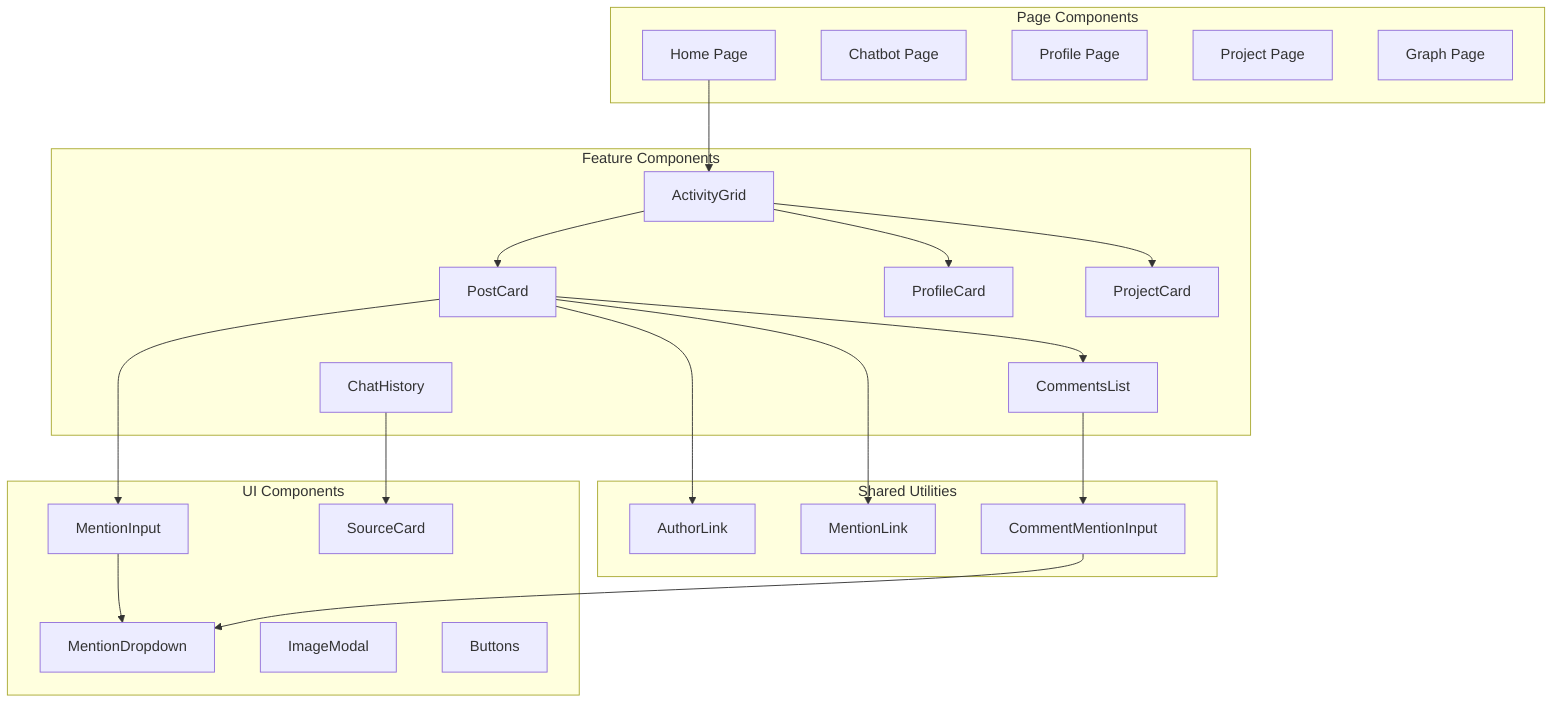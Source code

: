 graph TD
    subgraph "Page Components"
        Home[Home Page]
        Chat[Chatbot Page]
        Profile[Profile Page]
        Project[Project Page]
        Graph[Graph Page]
    end
    
    subgraph "Feature Components"
        PC[PostCard]
        PRC[ProfileCard]
        PJC[ProjectCard]
        CH[ChatHistory]
        AG[ActivityGrid]
        CL[CommentsList]
    end
    
    subgraph "UI Components"
        MI[MentionInput]
        MD[MentionDropdown]
        SC[SourceCard]
        IM[ImageModal]
        BTN[Buttons]
    end
    
    subgraph "Shared Utilities"
        AL[AuthorLink]
        ML[MentionLink]
        CMI[CommentMentionInput]
    end
    
    Home --> AG
    AG --> PC
    AG --> PRC
    AG --> PJC
    
    PC --> MI
    PC --> AL
    PC --> ML
    PC --> CL
    
    MI --> MD
    CH --> SC
    
    CL --> CMI
    CMI --> MD
